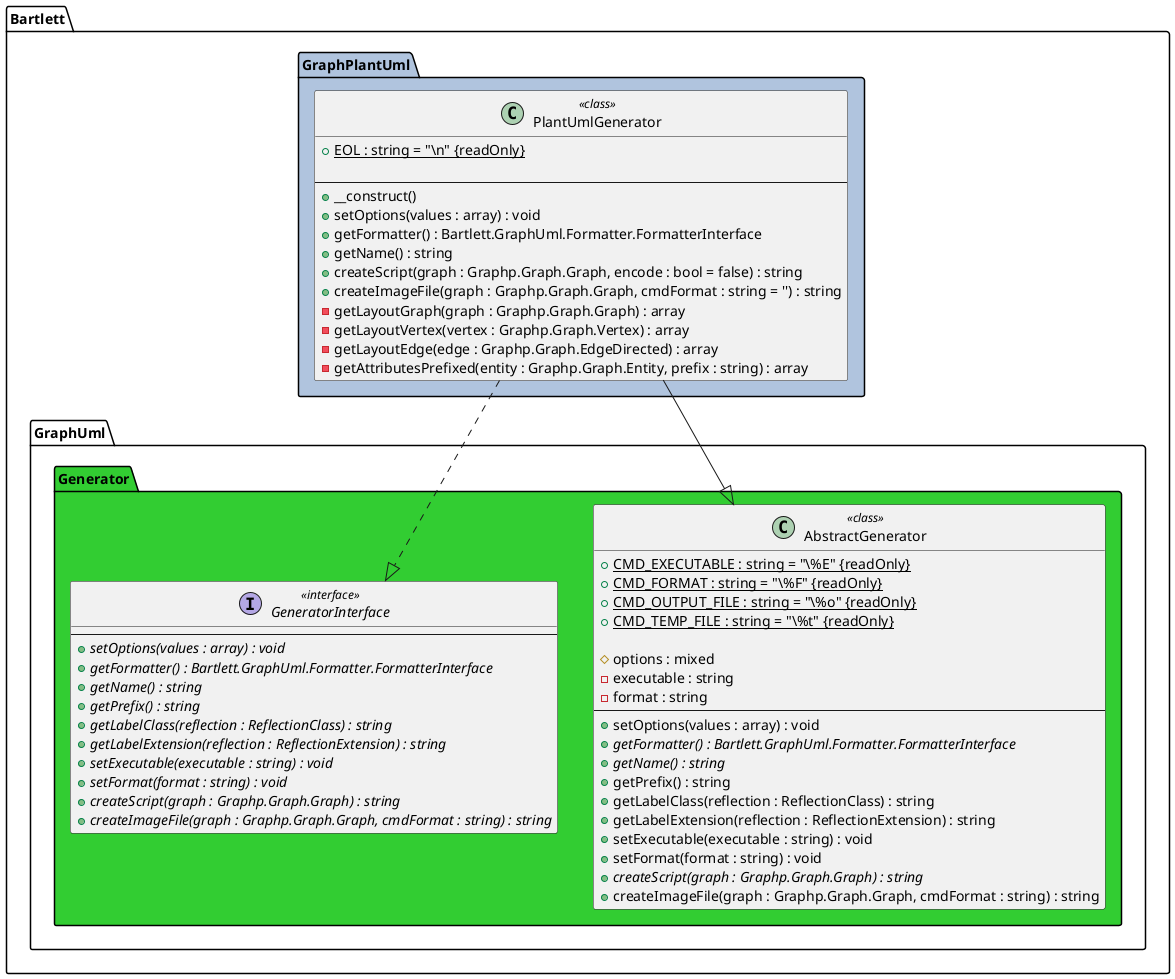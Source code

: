 @startuml

skinparam backgroundColor transparent
namespace Bartlett.GraphPlantUml #LightSteelBlue {
  class PlantUmlGenerator << class >> {
    +{static} EOL : string = "\\n" {readOnly}

    --
    +__construct()
    +setOptions(values : array) : void
    +getFormatter() : Bartlett.GraphUml.Formatter.FormatterInterface
    +getName() : string
    +createScript(graph : Graphp.Graph.Graph, encode : bool = false) : string
    +createImageFile(graph : Graphp.Graph.Graph, cmdFormat : string = '') : string
    –getLayoutGraph(graph : Graphp.Graph.Graph) : array
    –getLayoutVertex(vertex : Graphp.Graph.Vertex) : array
    –getLayoutEdge(edge : Graphp.Graph.EdgeDirected) : array
    –getAttributesPrefixed(entity : Graphp.Graph.Entity, prefix : string) : array
  }
}
namespace Bartlett.GraphUml.Generator #LimeGreen {
  class AbstractGenerator << class >> {
    +{static} CMD_EXECUTABLE : string = "\%E" {readOnly}
    +{static} CMD_FORMAT : string = "\%F" {readOnly}
    +{static} CMD_OUTPUT_FILE : string = "\%o" {readOnly}
    +{static} CMD_TEMP_FILE : string = "\%t" {readOnly}

    #options : mixed
    –executable : string
    –format : string
    --
    +setOptions(values : array) : void
    +{abstract}getFormatter() : Bartlett.GraphUml.Formatter.FormatterInterface
    +{abstract}getName() : string
    +getPrefix() : string
    +getLabelClass(reflection : ReflectionClass) : string
    +getLabelExtension(reflection : ReflectionExtension) : string
    +setExecutable(executable : string) : void
    +setFormat(format : string) : void
    +{abstract}createScript(graph : Graphp.Graph.Graph) : string
    +createImageFile(graph : Graphp.Graph.Graph, cmdFormat : string) : string
  }
  interface GeneratorInterface << interface >> {
    --
    +{abstract}setOptions(values : array) : void
    +{abstract}getFormatter() : Bartlett.GraphUml.Formatter.FormatterInterface
    +{abstract}getName() : string
    +{abstract}getPrefix() : string
    +{abstract}getLabelClass(reflection : ReflectionClass) : string
    +{abstract}getLabelExtension(reflection : ReflectionExtension) : string
    +{abstract}setExecutable(executable : string) : void
    +{abstract}setFormat(format : string) : void
    +{abstract}createScript(graph : Graphp.Graph.Graph) : string
    +{abstract}createImageFile(graph : Graphp.Graph.Graph, cmdFormat : string) : string
  }
}
Bartlett.GraphPlantUml.PlantUmlGenerator --|> Bartlett.GraphUml.Generator.AbstractGenerator
Bartlett.GraphPlantUml.PlantUmlGenerator ..|> Bartlett.GraphUml.Generator.GeneratorInterface
@enduml
